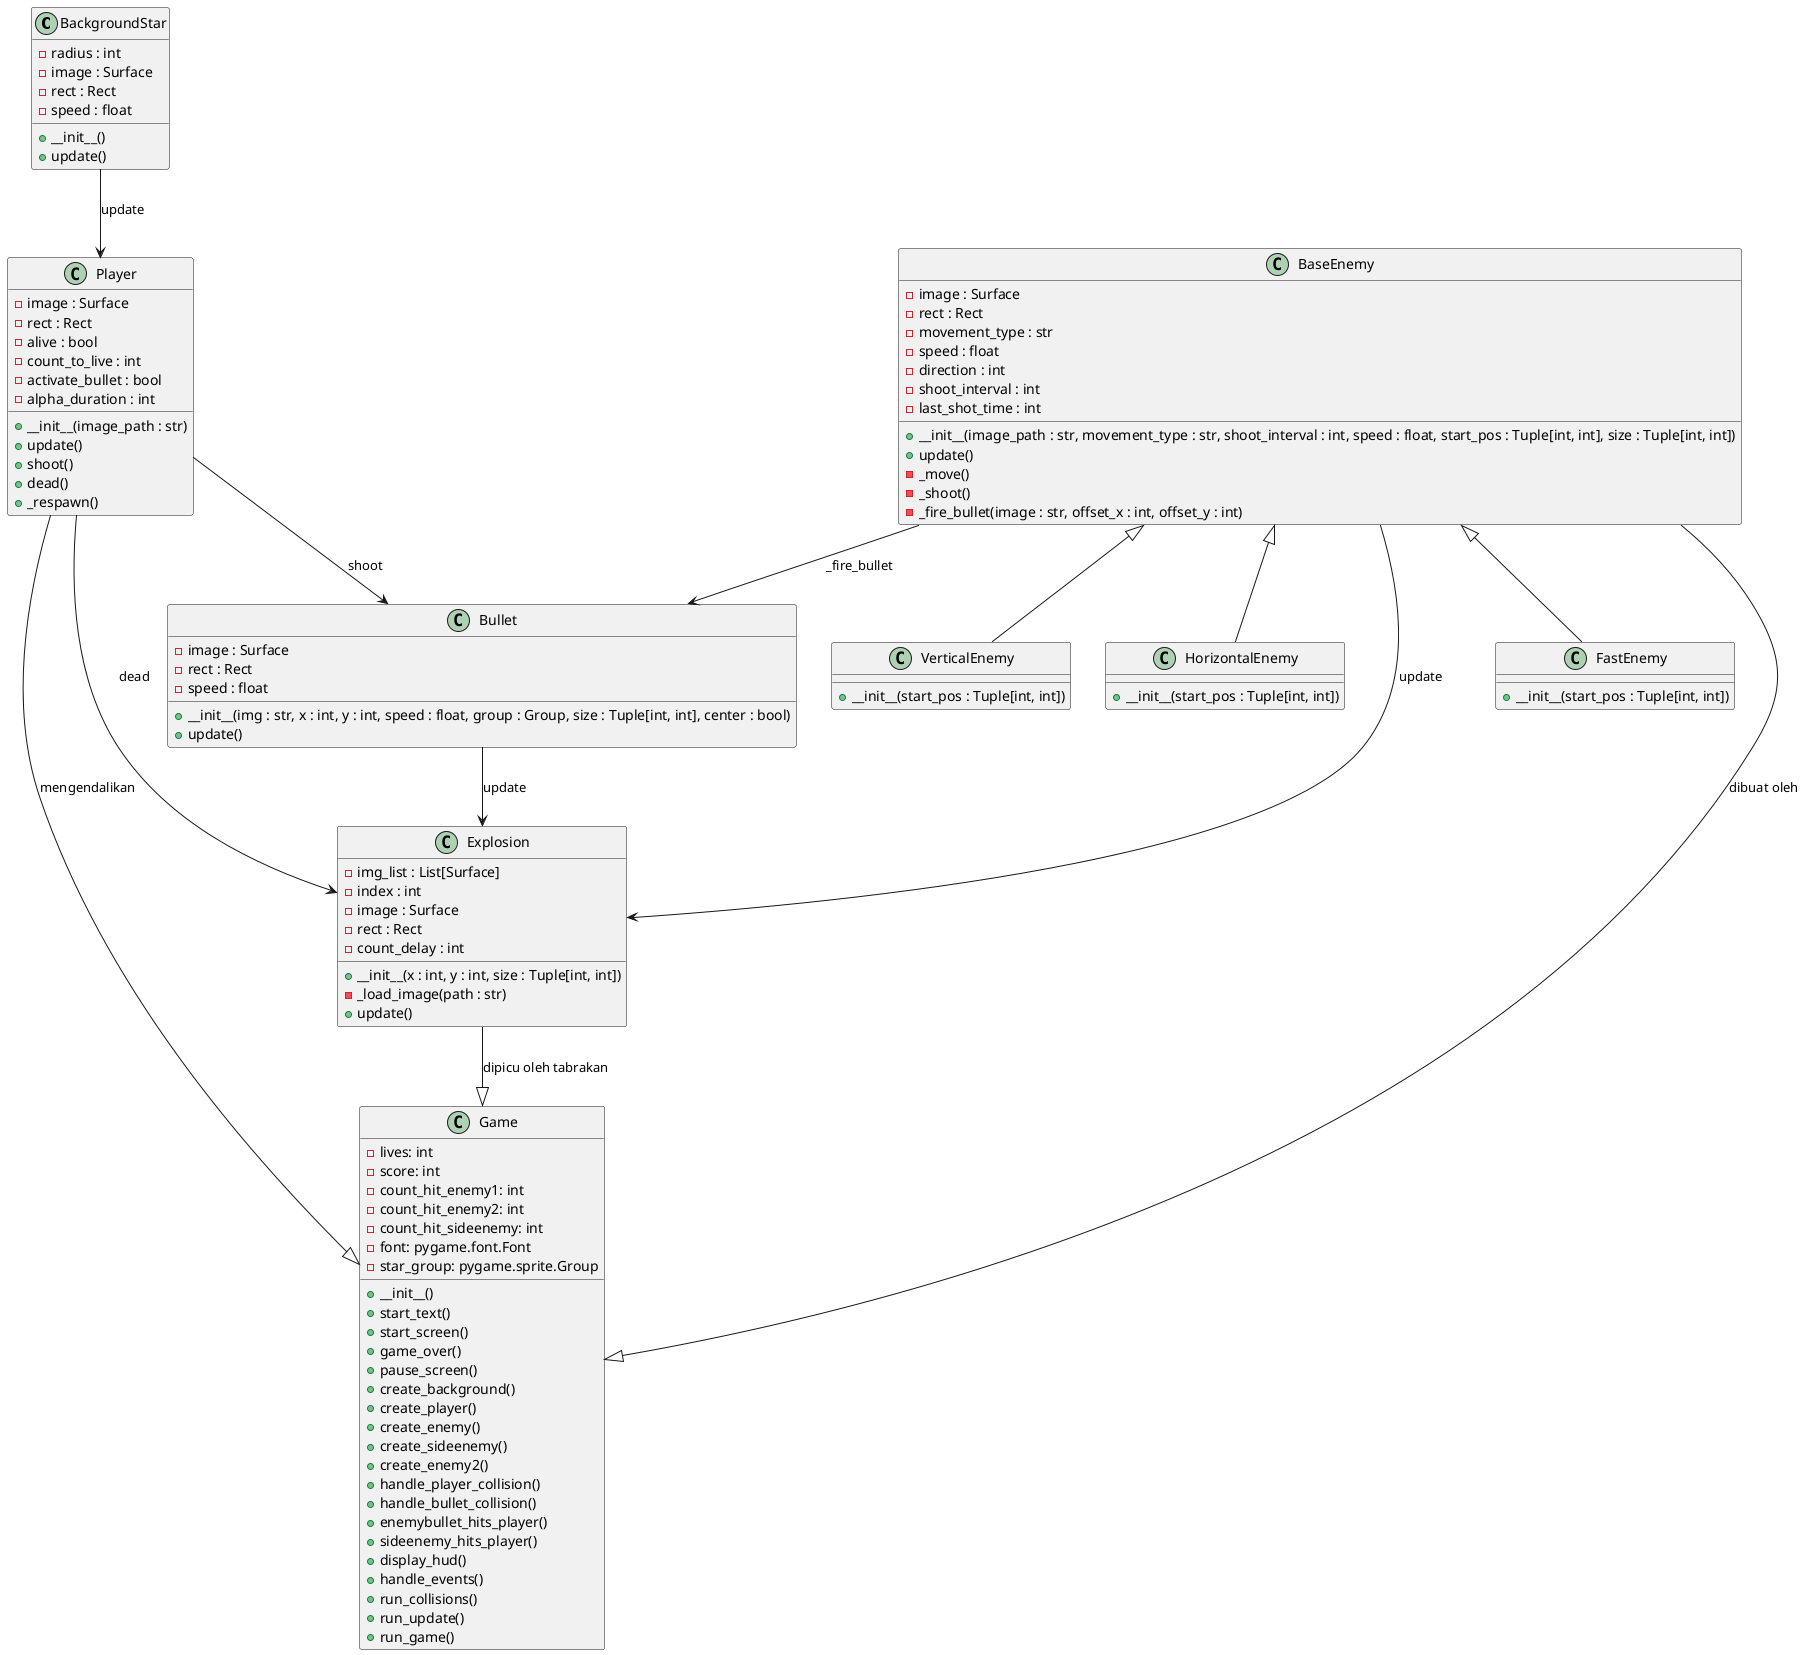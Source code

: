 @startuml StarWarShipDiagram
' Kelas-Kelas

' Kelas Background Star
class BackgroundStar {
    - radius : int
    - image : Surface
    - rect : Rect
    - speed : float
    + __init__()
    + update()
}

' Kelas Player
class Player {
    - image : Surface
    - rect : Rect
    - alive : bool
    - count_to_live : int
    - activate_bullet : bool
    - alpha_duration : int
    + __init__(image_path : str)
    + update()
    + shoot()
    + dead()
    + _respawn()
}

' Kelas BaseEnemy
class BaseEnemy {
    - image : Surface
    - rect : Rect
    - movement_type : str
    - speed : float
    - direction : int
    - shoot_interval : int
    - last_shot_time : int
    + __init__(image_path : str, movement_type : str, shoot_interval : int, speed : float, start_pos : Tuple[int, int], size : Tuple[int, int])
    + update()
    - _move()
    - _shoot()
    - _fire_bullet(image : str, offset_x : int, offset_y : int)
}

' Kelas Bullet
class Bullet {
    - image : Surface
    - rect : Rect
    - speed : float
    + __init__(img : str, x : int, y : int, speed : float, group : Group, size : Tuple[int, int], center : bool)
    + update()
}

' Kelas Explosion
class Explosion {
    - img_list : List[Surface]
    - index : int
    - image : Surface
    - rect : Rect
    - count_delay : int
    + __init__(x : int, y : int, size : Tuple[int, int])
    - _load_image(path : str)
    + update()
}

' Child Class dari Kelas BaseEnemy
class VerticalEnemy {
    + __init__(start_pos : Tuple[int, int])
}

class HorizontalEnemy {
    + __init__(start_pos : Tuple[int, int])
}

class FastEnemy {
    + __init__(start_pos : Tuple[int, int])
}

' Kelas Game
class Game {
    - lives: int
    - score: int
    - count_hit_enemy1: int
    - count_hit_enemy2: int
    - count_hit_sideenemy: int
    - font: pygame.font.Font
    - star_group: pygame.sprite.Group
    + __init__()
    + start_text()
    + start_screen()
    + game_over()
    + pause_screen()
    + create_background()
    + create_player()
    + create_enemy()
    + create_sideenemy()
    + create_enemy2()
    + handle_player_collision()
    + handle_bullet_collision()
    + enemybullet_hits_player()
    + sideenemy_hits_player()
    + display_hud()
    + handle_events()
    + run_collisions()
    + run_update()
    + run_game()
}

' Relasi Antar Kelas
BackgroundStar --> Player : update
Player --> Bullet : shoot
Player --> Explosion : dead
BaseEnemy --> Bullet : _fire_bullet
BaseEnemy <|-- VerticalEnemy
BaseEnemy <|-- HorizontalEnemy
BaseEnemy <|-- FastEnemy
BaseEnemy --> Explosion : update
Bullet --> Explosion : update
Player --|> Game : mengendalikan
BaseEnemy --|> Game : dibuat oleh
Explosion --|> Game : dipicu oleh tabrakan

@enduml
